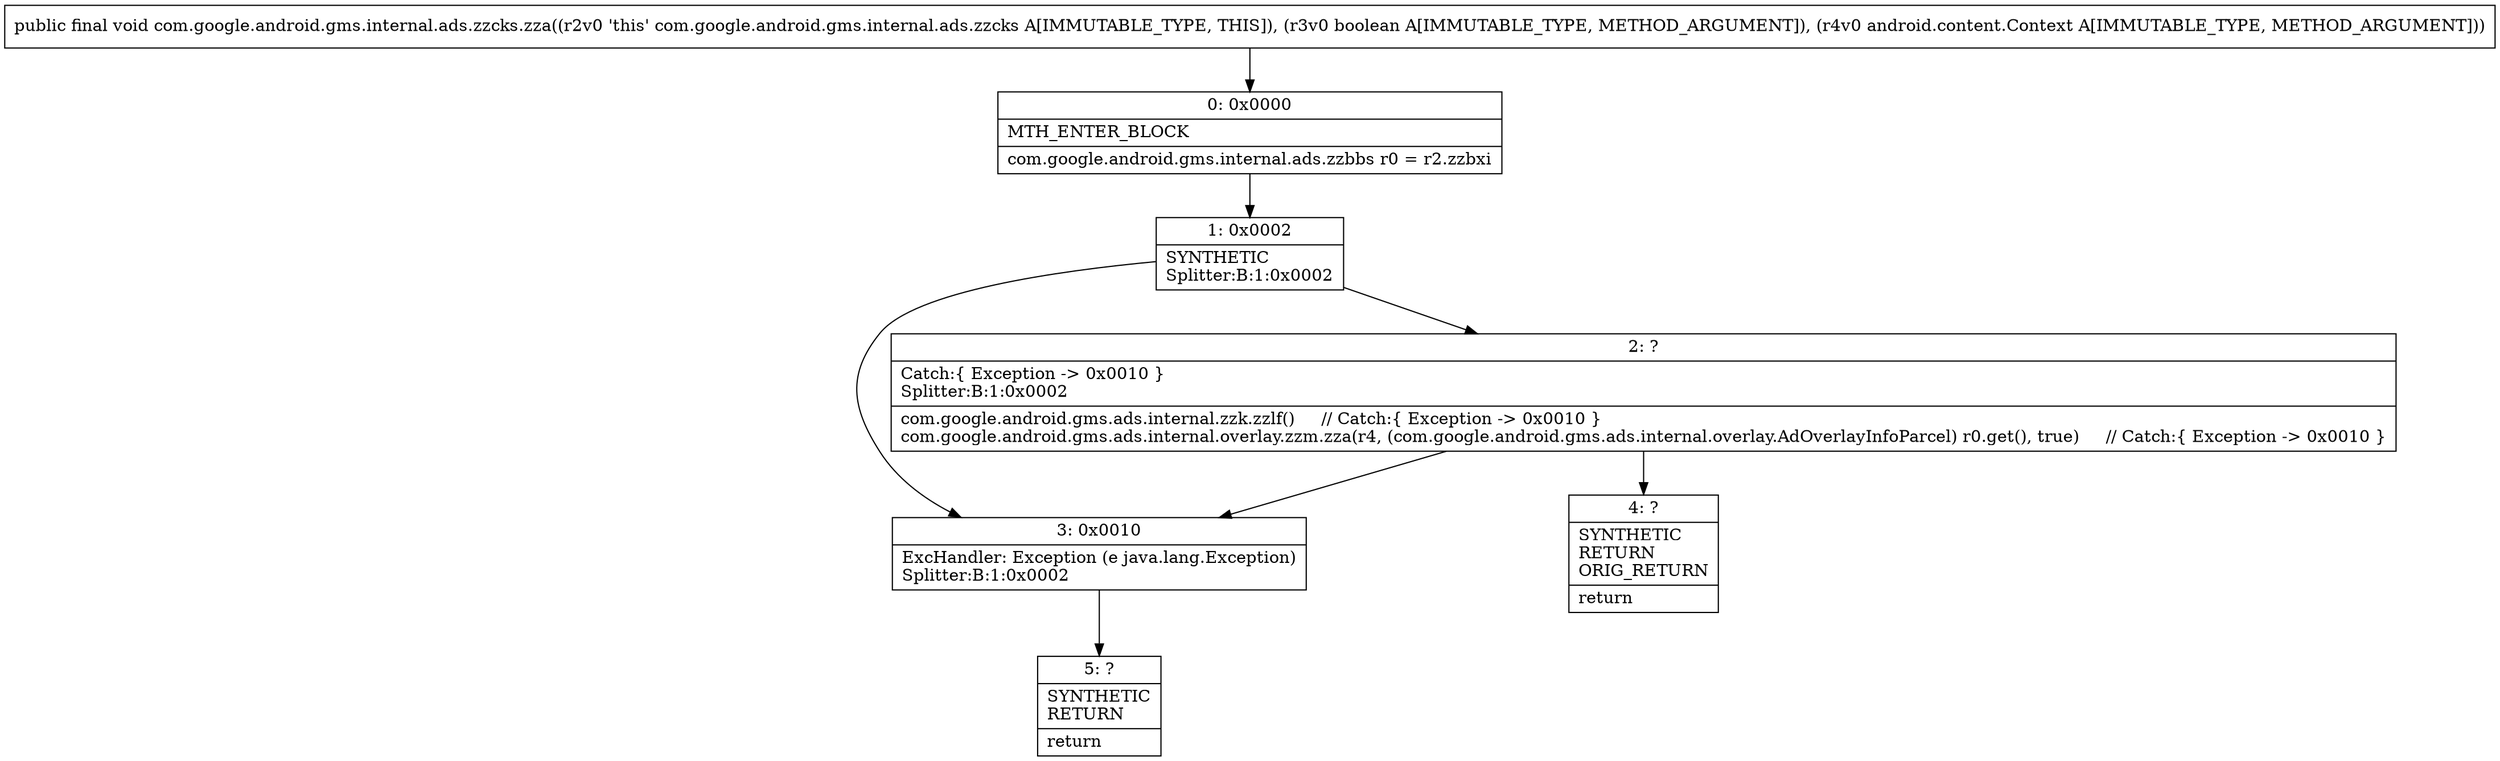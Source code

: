digraph "CFG forcom.google.android.gms.internal.ads.zzcks.zza(ZLandroid\/content\/Context;)V" {
Node_0 [shape=record,label="{0\:\ 0x0000|MTH_ENTER_BLOCK\l|com.google.android.gms.internal.ads.zzbbs r0 = r2.zzbxi\l}"];
Node_1 [shape=record,label="{1\:\ 0x0002|SYNTHETIC\lSplitter:B:1:0x0002\l}"];
Node_2 [shape=record,label="{2\:\ ?|Catch:\{ Exception \-\> 0x0010 \}\lSplitter:B:1:0x0002\l|com.google.android.gms.ads.internal.zzk.zzlf()     \/\/ Catch:\{ Exception \-\> 0x0010 \}\lcom.google.android.gms.ads.internal.overlay.zzm.zza(r4, (com.google.android.gms.ads.internal.overlay.AdOverlayInfoParcel) r0.get(), true)     \/\/ Catch:\{ Exception \-\> 0x0010 \}\l}"];
Node_3 [shape=record,label="{3\:\ 0x0010|ExcHandler: Exception (e java.lang.Exception)\lSplitter:B:1:0x0002\l}"];
Node_4 [shape=record,label="{4\:\ ?|SYNTHETIC\lRETURN\lORIG_RETURN\l|return\l}"];
Node_5 [shape=record,label="{5\:\ ?|SYNTHETIC\lRETURN\l|return\l}"];
MethodNode[shape=record,label="{public final void com.google.android.gms.internal.ads.zzcks.zza((r2v0 'this' com.google.android.gms.internal.ads.zzcks A[IMMUTABLE_TYPE, THIS]), (r3v0 boolean A[IMMUTABLE_TYPE, METHOD_ARGUMENT]), (r4v0 android.content.Context A[IMMUTABLE_TYPE, METHOD_ARGUMENT])) }"];
MethodNode -> Node_0;
Node_0 -> Node_1;
Node_1 -> Node_2;
Node_1 -> Node_3;
Node_2 -> Node_3;
Node_2 -> Node_4;
Node_3 -> Node_5;
}

